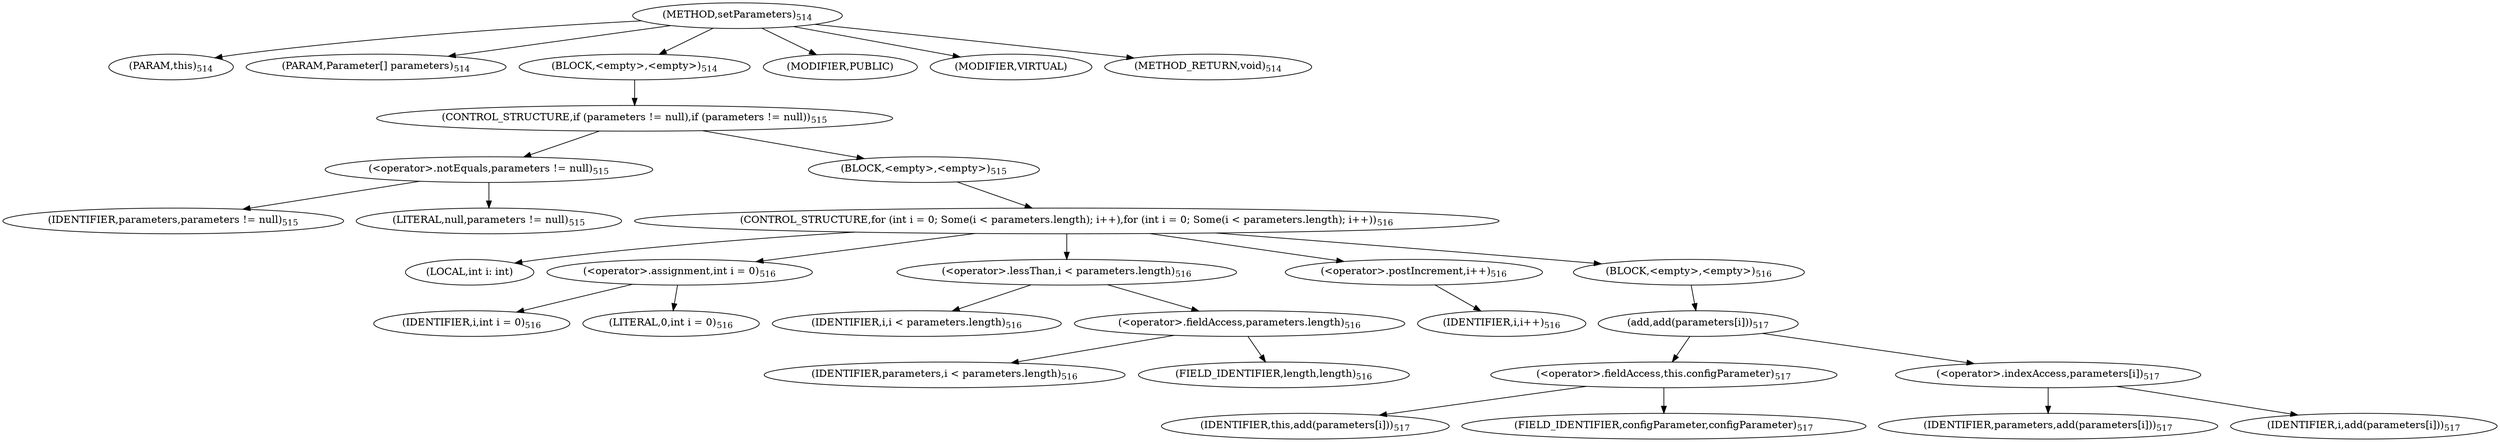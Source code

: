 digraph "setParameters" {  
"668" [label = <(METHOD,setParameters)<SUB>514</SUB>> ]
"669" [label = <(PARAM,this)<SUB>514</SUB>> ]
"670" [label = <(PARAM,Parameter[] parameters)<SUB>514</SUB>> ]
"671" [label = <(BLOCK,&lt;empty&gt;,&lt;empty&gt;)<SUB>514</SUB>> ]
"672" [label = <(CONTROL_STRUCTURE,if (parameters != null),if (parameters != null))<SUB>515</SUB>> ]
"673" [label = <(&lt;operator&gt;.notEquals,parameters != null)<SUB>515</SUB>> ]
"674" [label = <(IDENTIFIER,parameters,parameters != null)<SUB>515</SUB>> ]
"675" [label = <(LITERAL,null,parameters != null)<SUB>515</SUB>> ]
"676" [label = <(BLOCK,&lt;empty&gt;,&lt;empty&gt;)<SUB>515</SUB>> ]
"677" [label = <(CONTROL_STRUCTURE,for (int i = 0; Some(i &lt; parameters.length); i++),for (int i = 0; Some(i &lt; parameters.length); i++))<SUB>516</SUB>> ]
"678" [label = <(LOCAL,int i: int)> ]
"679" [label = <(&lt;operator&gt;.assignment,int i = 0)<SUB>516</SUB>> ]
"680" [label = <(IDENTIFIER,i,int i = 0)<SUB>516</SUB>> ]
"681" [label = <(LITERAL,0,int i = 0)<SUB>516</SUB>> ]
"682" [label = <(&lt;operator&gt;.lessThan,i &lt; parameters.length)<SUB>516</SUB>> ]
"683" [label = <(IDENTIFIER,i,i &lt; parameters.length)<SUB>516</SUB>> ]
"684" [label = <(&lt;operator&gt;.fieldAccess,parameters.length)<SUB>516</SUB>> ]
"685" [label = <(IDENTIFIER,parameters,i &lt; parameters.length)<SUB>516</SUB>> ]
"686" [label = <(FIELD_IDENTIFIER,length,length)<SUB>516</SUB>> ]
"687" [label = <(&lt;operator&gt;.postIncrement,i++)<SUB>516</SUB>> ]
"688" [label = <(IDENTIFIER,i,i++)<SUB>516</SUB>> ]
"689" [label = <(BLOCK,&lt;empty&gt;,&lt;empty&gt;)<SUB>516</SUB>> ]
"690" [label = <(add,add(parameters[i]))<SUB>517</SUB>> ]
"691" [label = <(&lt;operator&gt;.fieldAccess,this.configParameter)<SUB>517</SUB>> ]
"692" [label = <(IDENTIFIER,this,add(parameters[i]))<SUB>517</SUB>> ]
"693" [label = <(FIELD_IDENTIFIER,configParameter,configParameter)<SUB>517</SUB>> ]
"694" [label = <(&lt;operator&gt;.indexAccess,parameters[i])<SUB>517</SUB>> ]
"695" [label = <(IDENTIFIER,parameters,add(parameters[i]))<SUB>517</SUB>> ]
"696" [label = <(IDENTIFIER,i,add(parameters[i]))<SUB>517</SUB>> ]
"697" [label = <(MODIFIER,PUBLIC)> ]
"698" [label = <(MODIFIER,VIRTUAL)> ]
"699" [label = <(METHOD_RETURN,void)<SUB>514</SUB>> ]
  "668" -> "669" 
  "668" -> "670" 
  "668" -> "671" 
  "668" -> "697" 
  "668" -> "698" 
  "668" -> "699" 
  "671" -> "672" 
  "672" -> "673" 
  "672" -> "676" 
  "673" -> "674" 
  "673" -> "675" 
  "676" -> "677" 
  "677" -> "678" 
  "677" -> "679" 
  "677" -> "682" 
  "677" -> "687" 
  "677" -> "689" 
  "679" -> "680" 
  "679" -> "681" 
  "682" -> "683" 
  "682" -> "684" 
  "684" -> "685" 
  "684" -> "686" 
  "687" -> "688" 
  "689" -> "690" 
  "690" -> "691" 
  "690" -> "694" 
  "691" -> "692" 
  "691" -> "693" 
  "694" -> "695" 
  "694" -> "696" 
}
